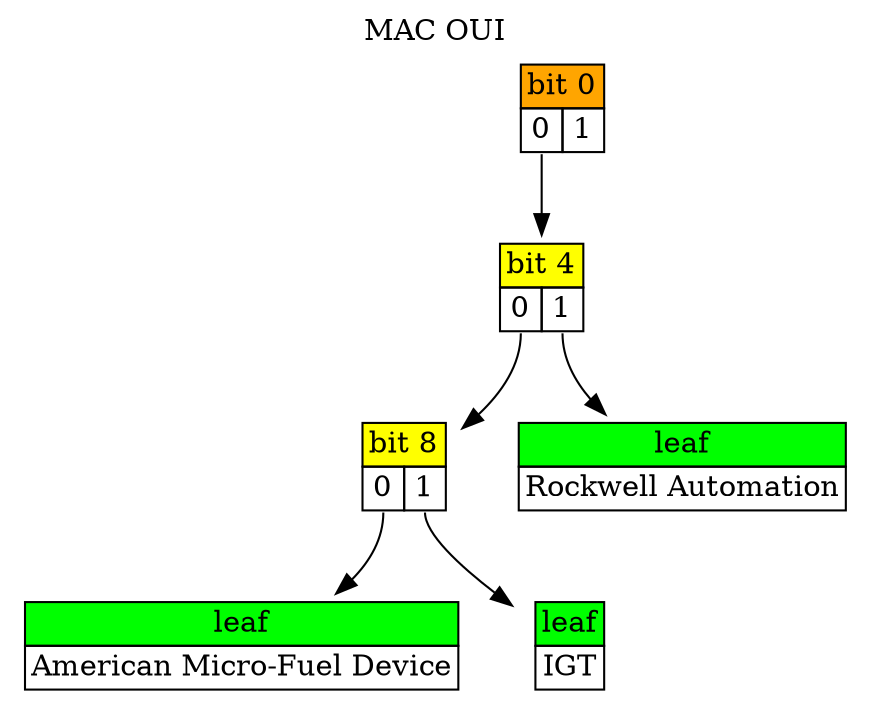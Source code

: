 digraph Radix {
  labelloc="t";
  label="MAC OUI";
  rankdir="TB";
  ranksep="0.5 equally";
N4 [label=<
  <TABLE BORDER="0" CELLBORDER="1" CELLSPACING="0">
    <TR><TD PORT="N4" BGCOLOR="green">leaf</TD></TR>
    <TR><TD>Rockwell Automation</TD></TR>
  </TABLE>
  >, shape="plaintext"];
N2 [label=<
  <TABLE BORDER="0" CELLBORDER="1" CELLSPACING="0">
    <TR><TD PORT="N2" BGCOLOR="green">leaf</TD></TR>
    <TR><TD>IGT</TD></TR>
  </TABLE>
  >, shape="plaintext"];
N1 [label=<
  <TABLE BORDER="0" CELLBORDER="1" CELLSPACING="0">
    <TR><TD PORT="N1" BGCOLOR="green">leaf</TD></TR>
    <TR><TD>American Micro-Fuel Device</TD></TR>
  </TABLE>
  >, shape="plaintext"];
N3:R -> N2;
N3:L -> N1;
N3 [label=<
  <TABLE BORDER="0" CELLBORDER="1" CELLSPACING="0">
    <TR><TD PORT="N3" COLSPAN="2" BGCOLOR="yellow">bit 8</TD></TR>
    <TR><TD PORT="L">0</TD><TD PORT="R">1</TD></TR>
  </TABLE>
>, shape="plaintext"];
N5:R -> N4;
N5:L -> N3;
N5 [label=<
  <TABLE BORDER="0" CELLBORDER="1" CELLSPACING="0">
    <TR><TD PORT="N5" COLSPAN="2" BGCOLOR="yellow">bit 4</TD></TR>
    <TR><TD PORT="L">0</TD><TD PORT="R">1</TD></TR>
  </TABLE>
>, shape="plaintext"];
N7:L -> N5;
N7 [label=<
  <TABLE BORDER="0" CELLBORDER="1" CELLSPACING="0">
    <TR><TD PORT="N7" COLSPAN="2" BGCOLOR="orange">bit 0</TD></TR>
    <TR><TD PORT="L">0</TD><TD PORT="R">1</TD></TR>
  </TABLE>
>, shape="plaintext"];
}